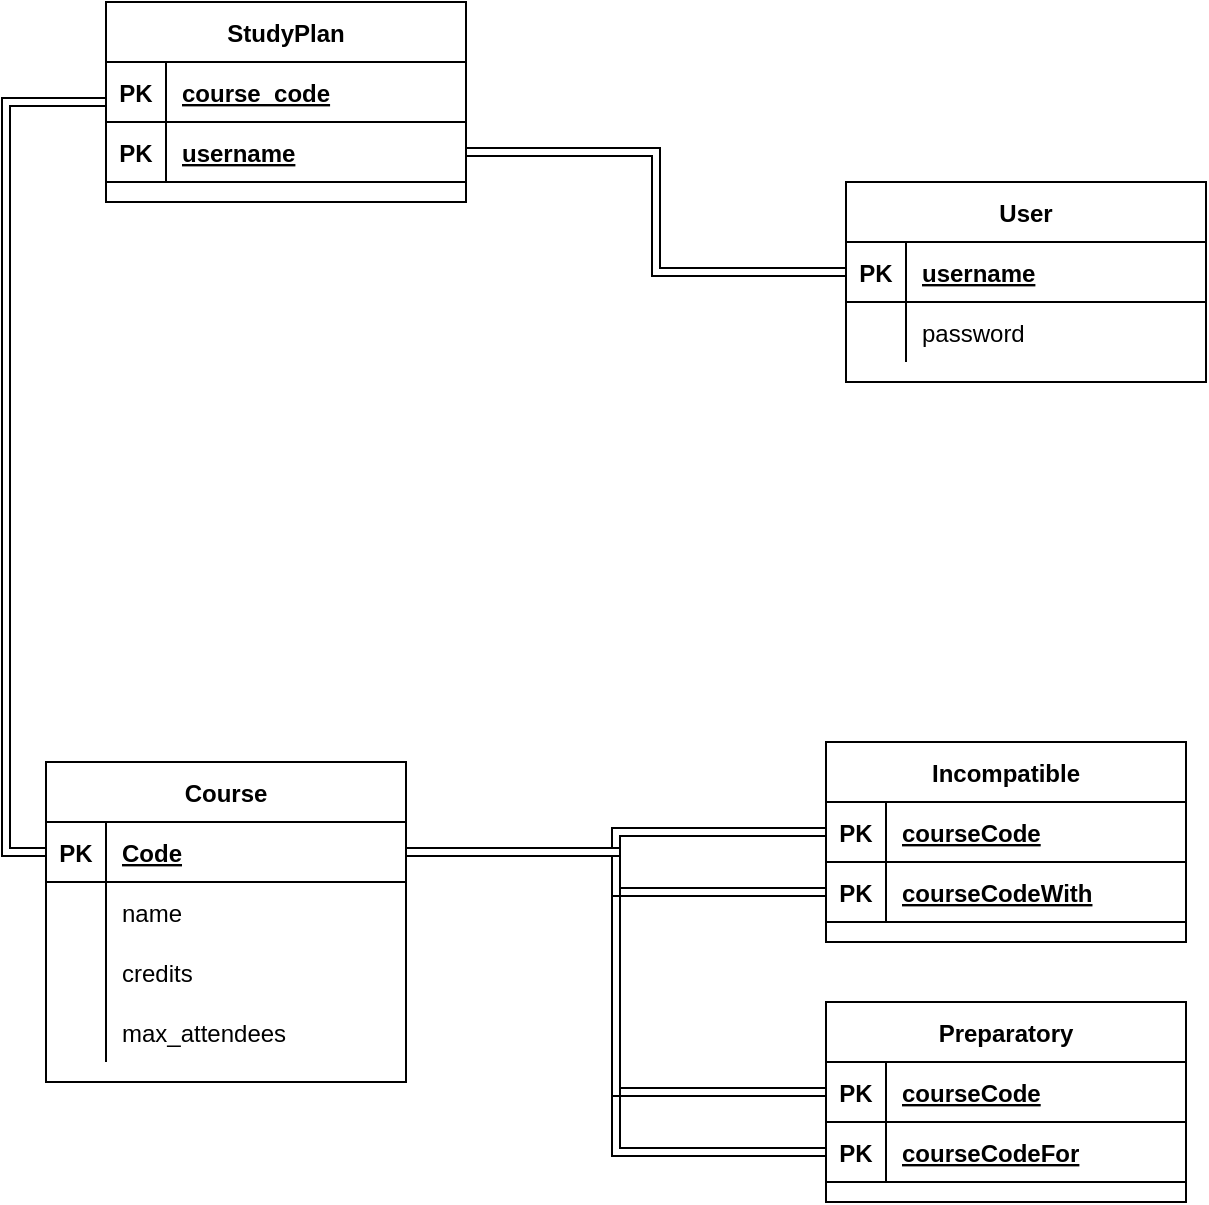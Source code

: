 <mxfile version="19.0.2" type="github">
  <diagram id="Dn7TwHJ3SE_YeNfg-z3B" name="Page-1">
    <mxGraphModel dx="1471" dy="1281" grid="1" gridSize="10" guides="1" tooltips="1" connect="1" arrows="1" fold="1" page="1" pageScale="1" pageWidth="827" pageHeight="1169" math="0" shadow="0">
      <root>
        <mxCell id="0" />
        <mxCell id="1" parent="0" />
        <mxCell id="DgQ__dt2AKvJvYFfZBxR-54" style="edgeStyle=orthogonalEdgeStyle;rounded=0;orthogonalLoop=1;jettySize=auto;html=1;endArrow=none;endFill=0;shape=link;exitX=0;exitY=0.5;exitDx=0;exitDy=0;entryX=0;entryY=0.5;entryDx=0;entryDy=0;" parent="1" source="DgQ__dt2AKvJvYFfZBxR-19" target="DgQ__dt2AKvJvYFfZBxR-47" edge="1">
          <mxGeometry relative="1" as="geometry">
            <mxPoint x="180" y="160" as="targetPoint" />
          </mxGeometry>
        </mxCell>
        <mxCell id="DgQ__dt2AKvJvYFfZBxR-18" value="Course" style="shape=table;startSize=30;container=1;collapsible=1;childLayout=tableLayout;fixedRows=1;rowLines=0;fontStyle=1;align=center;resizeLast=1;" parent="1" vertex="1">
          <mxGeometry x="90" y="440" width="180" height="160" as="geometry" />
        </mxCell>
        <mxCell id="DgQ__dt2AKvJvYFfZBxR-19" value="" style="shape=tableRow;horizontal=0;startSize=0;swimlaneHead=0;swimlaneBody=0;fillColor=none;collapsible=0;dropTarget=0;points=[[0,0.5],[1,0.5]];portConstraint=eastwest;top=0;left=0;right=0;bottom=1;" parent="DgQ__dt2AKvJvYFfZBxR-18" vertex="1">
          <mxGeometry y="30" width="180" height="30" as="geometry" />
        </mxCell>
        <mxCell id="DgQ__dt2AKvJvYFfZBxR-20" value="PK" style="shape=partialRectangle;connectable=0;fillColor=none;top=0;left=0;bottom=0;right=0;fontStyle=1;overflow=hidden;" parent="DgQ__dt2AKvJvYFfZBxR-19" vertex="1">
          <mxGeometry width="30" height="30" as="geometry">
            <mxRectangle width="30" height="30" as="alternateBounds" />
          </mxGeometry>
        </mxCell>
        <mxCell id="DgQ__dt2AKvJvYFfZBxR-21" value="Code" style="shape=partialRectangle;connectable=0;fillColor=none;top=0;left=0;bottom=0;right=0;align=left;spacingLeft=6;fontStyle=5;overflow=hidden;" parent="DgQ__dt2AKvJvYFfZBxR-19" vertex="1">
          <mxGeometry x="30" width="150" height="30" as="geometry">
            <mxRectangle width="150" height="30" as="alternateBounds" />
          </mxGeometry>
        </mxCell>
        <mxCell id="DgQ__dt2AKvJvYFfZBxR-22" value="" style="shape=tableRow;horizontal=0;startSize=0;swimlaneHead=0;swimlaneBody=0;fillColor=none;collapsible=0;dropTarget=0;points=[[0,0.5],[1,0.5]];portConstraint=eastwest;top=0;left=0;right=0;bottom=0;" parent="DgQ__dt2AKvJvYFfZBxR-18" vertex="1">
          <mxGeometry y="60" width="180" height="30" as="geometry" />
        </mxCell>
        <mxCell id="DgQ__dt2AKvJvYFfZBxR-23" value="" style="shape=partialRectangle;connectable=0;fillColor=none;top=0;left=0;bottom=0;right=0;editable=1;overflow=hidden;" parent="DgQ__dt2AKvJvYFfZBxR-22" vertex="1">
          <mxGeometry width="30" height="30" as="geometry">
            <mxRectangle width="30" height="30" as="alternateBounds" />
          </mxGeometry>
        </mxCell>
        <mxCell id="DgQ__dt2AKvJvYFfZBxR-24" value="name" style="shape=partialRectangle;connectable=0;fillColor=none;top=0;left=0;bottom=0;right=0;align=left;spacingLeft=6;overflow=hidden;" parent="DgQ__dt2AKvJvYFfZBxR-22" vertex="1">
          <mxGeometry x="30" width="150" height="30" as="geometry">
            <mxRectangle width="150" height="30" as="alternateBounds" />
          </mxGeometry>
        </mxCell>
        <mxCell id="DgQ__dt2AKvJvYFfZBxR-25" value="" style="shape=tableRow;horizontal=0;startSize=0;swimlaneHead=0;swimlaneBody=0;fillColor=none;collapsible=0;dropTarget=0;points=[[0,0.5],[1,0.5]];portConstraint=eastwest;top=0;left=0;right=0;bottom=0;" parent="DgQ__dt2AKvJvYFfZBxR-18" vertex="1">
          <mxGeometry y="90" width="180" height="30" as="geometry" />
        </mxCell>
        <mxCell id="DgQ__dt2AKvJvYFfZBxR-26" value="" style="shape=partialRectangle;connectable=0;fillColor=none;top=0;left=0;bottom=0;right=0;editable=1;overflow=hidden;" parent="DgQ__dt2AKvJvYFfZBxR-25" vertex="1">
          <mxGeometry width="30" height="30" as="geometry">
            <mxRectangle width="30" height="30" as="alternateBounds" />
          </mxGeometry>
        </mxCell>
        <mxCell id="DgQ__dt2AKvJvYFfZBxR-27" value="credits" style="shape=partialRectangle;connectable=0;fillColor=none;top=0;left=0;bottom=0;right=0;align=left;spacingLeft=6;overflow=hidden;" parent="DgQ__dt2AKvJvYFfZBxR-25" vertex="1">
          <mxGeometry x="30" width="150" height="30" as="geometry">
            <mxRectangle width="150" height="30" as="alternateBounds" />
          </mxGeometry>
        </mxCell>
        <mxCell id="DgQ__dt2AKvJvYFfZBxR-28" value="" style="shape=tableRow;horizontal=0;startSize=0;swimlaneHead=0;swimlaneBody=0;fillColor=none;collapsible=0;dropTarget=0;points=[[0,0.5],[1,0.5]];portConstraint=eastwest;top=0;left=0;right=0;bottom=0;" parent="DgQ__dt2AKvJvYFfZBxR-18" vertex="1">
          <mxGeometry y="120" width="180" height="30" as="geometry" />
        </mxCell>
        <mxCell id="DgQ__dt2AKvJvYFfZBxR-29" value="" style="shape=partialRectangle;connectable=0;fillColor=none;top=0;left=0;bottom=0;right=0;editable=1;overflow=hidden;" parent="DgQ__dt2AKvJvYFfZBxR-28" vertex="1">
          <mxGeometry width="30" height="30" as="geometry">
            <mxRectangle width="30" height="30" as="alternateBounds" />
          </mxGeometry>
        </mxCell>
        <mxCell id="DgQ__dt2AKvJvYFfZBxR-30" value="max_attendees" style="shape=partialRectangle;connectable=0;fillColor=none;top=0;left=0;bottom=0;right=0;align=left;spacingLeft=6;overflow=hidden;" parent="DgQ__dt2AKvJvYFfZBxR-28" vertex="1">
          <mxGeometry x="30" width="150" height="30" as="geometry">
            <mxRectangle width="150" height="30" as="alternateBounds" />
          </mxGeometry>
        </mxCell>
        <mxCell id="DgQ__dt2AKvJvYFfZBxR-31" value="User" style="shape=table;startSize=30;container=1;collapsible=1;childLayout=tableLayout;fixedRows=1;rowLines=0;fontStyle=1;align=center;resizeLast=1;" parent="1" vertex="1">
          <mxGeometry x="490" y="150" width="180" height="100" as="geometry" />
        </mxCell>
        <mxCell id="DgQ__dt2AKvJvYFfZBxR-32" value="" style="shape=tableRow;horizontal=0;startSize=0;swimlaneHead=0;swimlaneBody=0;fillColor=none;collapsible=0;dropTarget=0;points=[[0,0.5],[1,0.5]];portConstraint=eastwest;top=0;left=0;right=0;bottom=1;" parent="DgQ__dt2AKvJvYFfZBxR-31" vertex="1">
          <mxGeometry y="30" width="180" height="30" as="geometry" />
        </mxCell>
        <mxCell id="DgQ__dt2AKvJvYFfZBxR-33" value="PK" style="shape=partialRectangle;connectable=0;fillColor=none;top=0;left=0;bottom=0;right=0;fontStyle=1;overflow=hidden;" parent="DgQ__dt2AKvJvYFfZBxR-32" vertex="1">
          <mxGeometry width="30" height="30" as="geometry">
            <mxRectangle width="30" height="30" as="alternateBounds" />
          </mxGeometry>
        </mxCell>
        <mxCell id="DgQ__dt2AKvJvYFfZBxR-34" value="username" style="shape=partialRectangle;connectable=0;fillColor=none;top=0;left=0;bottom=0;right=0;align=left;spacingLeft=6;fontStyle=5;overflow=hidden;" parent="DgQ__dt2AKvJvYFfZBxR-32" vertex="1">
          <mxGeometry x="30" width="150" height="30" as="geometry">
            <mxRectangle width="150" height="30" as="alternateBounds" />
          </mxGeometry>
        </mxCell>
        <mxCell id="DgQ__dt2AKvJvYFfZBxR-41" value="" style="shape=tableRow;horizontal=0;startSize=0;swimlaneHead=0;swimlaneBody=0;fillColor=none;collapsible=0;dropTarget=0;points=[[0,0.5],[1,0.5]];portConstraint=eastwest;top=0;left=0;right=0;bottom=0;" parent="DgQ__dt2AKvJvYFfZBxR-31" vertex="1">
          <mxGeometry y="60" width="180" height="30" as="geometry" />
        </mxCell>
        <mxCell id="DgQ__dt2AKvJvYFfZBxR-42" value="" style="shape=partialRectangle;connectable=0;fillColor=none;top=0;left=0;bottom=0;right=0;editable=1;overflow=hidden;" parent="DgQ__dt2AKvJvYFfZBxR-41" vertex="1">
          <mxGeometry width="30" height="30" as="geometry">
            <mxRectangle width="30" height="30" as="alternateBounds" />
          </mxGeometry>
        </mxCell>
        <mxCell id="DgQ__dt2AKvJvYFfZBxR-43" value="password" style="shape=partialRectangle;connectable=0;fillColor=none;top=0;left=0;bottom=0;right=0;align=left;spacingLeft=6;overflow=hidden;" parent="DgQ__dt2AKvJvYFfZBxR-41" vertex="1">
          <mxGeometry x="30" width="150" height="30" as="geometry">
            <mxRectangle width="150" height="30" as="alternateBounds" />
          </mxGeometry>
        </mxCell>
        <mxCell id="DgQ__dt2AKvJvYFfZBxR-47" value="StudyPlan" style="shape=table;startSize=30;container=1;collapsible=1;childLayout=tableLayout;fixedRows=1;rowLines=0;fontStyle=1;align=center;resizeLast=1;" parent="1" vertex="1">
          <mxGeometry x="120" y="60" width="180" height="100" as="geometry" />
        </mxCell>
        <mxCell id="DgQ__dt2AKvJvYFfZBxR-48" value="" style="shape=tableRow;horizontal=0;startSize=0;swimlaneHead=0;swimlaneBody=0;fillColor=none;collapsible=0;dropTarget=0;points=[[0,0.5],[1,0.5]];portConstraint=eastwest;top=0;left=0;right=0;bottom=1;" parent="DgQ__dt2AKvJvYFfZBxR-47" vertex="1">
          <mxGeometry y="30" width="180" height="30" as="geometry" />
        </mxCell>
        <mxCell id="DgQ__dt2AKvJvYFfZBxR-49" value="PK" style="shape=partialRectangle;connectable=0;fillColor=none;top=0;left=0;bottom=0;right=0;fontStyle=1;overflow=hidden;" parent="DgQ__dt2AKvJvYFfZBxR-48" vertex="1">
          <mxGeometry width="30" height="30" as="geometry">
            <mxRectangle width="30" height="30" as="alternateBounds" />
          </mxGeometry>
        </mxCell>
        <mxCell id="DgQ__dt2AKvJvYFfZBxR-50" value="course_code" style="shape=partialRectangle;connectable=0;fillColor=none;top=0;left=0;bottom=0;right=0;align=left;spacingLeft=6;fontStyle=5;overflow=hidden;" parent="DgQ__dt2AKvJvYFfZBxR-48" vertex="1">
          <mxGeometry x="30" width="150" height="30" as="geometry">
            <mxRectangle width="150" height="30" as="alternateBounds" />
          </mxGeometry>
        </mxCell>
        <mxCell id="DgQ__dt2AKvJvYFfZBxR-55" value="" style="shape=tableRow;horizontal=0;startSize=0;swimlaneHead=0;swimlaneBody=0;fillColor=none;collapsible=0;dropTarget=0;points=[[0,0.5],[1,0.5]];portConstraint=eastwest;top=0;left=0;right=0;bottom=1;" parent="DgQ__dt2AKvJvYFfZBxR-47" vertex="1">
          <mxGeometry y="60" width="180" height="30" as="geometry" />
        </mxCell>
        <mxCell id="DgQ__dt2AKvJvYFfZBxR-56" value="PK" style="shape=partialRectangle;connectable=0;fillColor=none;top=0;left=0;bottom=0;right=0;fontStyle=1;overflow=hidden;" parent="DgQ__dt2AKvJvYFfZBxR-55" vertex="1">
          <mxGeometry width="30" height="30" as="geometry">
            <mxRectangle width="30" height="30" as="alternateBounds" />
          </mxGeometry>
        </mxCell>
        <mxCell id="DgQ__dt2AKvJvYFfZBxR-57" value="username" style="shape=partialRectangle;connectable=0;fillColor=none;top=0;left=0;bottom=0;right=0;align=left;spacingLeft=6;fontStyle=5;overflow=hidden;" parent="DgQ__dt2AKvJvYFfZBxR-55" vertex="1">
          <mxGeometry x="30" width="150" height="30" as="geometry">
            <mxRectangle width="150" height="30" as="alternateBounds" />
          </mxGeometry>
        </mxCell>
        <mxCell id="DgQ__dt2AKvJvYFfZBxR-58" style="edgeStyle=orthogonalEdgeStyle;shape=link;rounded=0;orthogonalLoop=1;jettySize=auto;html=1;entryX=1;entryY=0.75;entryDx=0;entryDy=0;endArrow=none;endFill=0;" parent="1" source="DgQ__dt2AKvJvYFfZBxR-32" target="DgQ__dt2AKvJvYFfZBxR-47" edge="1">
          <mxGeometry relative="1" as="geometry" />
        </mxCell>
        <mxCell id="DgQ__dt2AKvJvYFfZBxR-73" value="Incompatible" style="shape=table;startSize=30;container=1;collapsible=1;childLayout=tableLayout;fixedRows=1;rowLines=0;fontStyle=1;align=center;resizeLast=1;" parent="1" vertex="1">
          <mxGeometry x="480" y="430" width="180" height="100" as="geometry" />
        </mxCell>
        <mxCell id="DgQ__dt2AKvJvYFfZBxR-74" value="" style="shape=tableRow;horizontal=0;startSize=0;swimlaneHead=0;swimlaneBody=0;fillColor=none;collapsible=0;dropTarget=0;points=[[0,0.5],[1,0.5]];portConstraint=eastwest;top=0;left=0;right=0;bottom=1;" parent="DgQ__dt2AKvJvYFfZBxR-73" vertex="1">
          <mxGeometry y="30" width="180" height="30" as="geometry" />
        </mxCell>
        <mxCell id="DgQ__dt2AKvJvYFfZBxR-75" value="PK" style="shape=partialRectangle;connectable=0;fillColor=none;top=0;left=0;bottom=0;right=0;fontStyle=1;overflow=hidden;" parent="DgQ__dt2AKvJvYFfZBxR-74" vertex="1">
          <mxGeometry width="30" height="30" as="geometry">
            <mxRectangle width="30" height="30" as="alternateBounds" />
          </mxGeometry>
        </mxCell>
        <mxCell id="DgQ__dt2AKvJvYFfZBxR-76" value="courseCode" style="shape=partialRectangle;connectable=0;fillColor=none;top=0;left=0;bottom=0;right=0;align=left;spacingLeft=6;fontStyle=5;overflow=hidden;" parent="DgQ__dt2AKvJvYFfZBxR-74" vertex="1">
          <mxGeometry x="30" width="150" height="30" as="geometry">
            <mxRectangle width="150" height="30" as="alternateBounds" />
          </mxGeometry>
        </mxCell>
        <mxCell id="DgQ__dt2AKvJvYFfZBxR-77" value="" style="shape=tableRow;horizontal=0;startSize=0;swimlaneHead=0;swimlaneBody=0;fillColor=none;collapsible=0;dropTarget=0;points=[[0,0.5],[1,0.5]];portConstraint=eastwest;top=0;left=0;right=0;bottom=1;" parent="DgQ__dt2AKvJvYFfZBxR-73" vertex="1">
          <mxGeometry y="60" width="180" height="30" as="geometry" />
        </mxCell>
        <mxCell id="DgQ__dt2AKvJvYFfZBxR-78" value="PK" style="shape=partialRectangle;connectable=0;fillColor=none;top=0;left=0;bottom=0;right=0;fontStyle=1;overflow=hidden;" parent="DgQ__dt2AKvJvYFfZBxR-77" vertex="1">
          <mxGeometry width="30" height="30" as="geometry">
            <mxRectangle width="30" height="30" as="alternateBounds" />
          </mxGeometry>
        </mxCell>
        <mxCell id="DgQ__dt2AKvJvYFfZBxR-79" value="courseCodeWith" style="shape=partialRectangle;connectable=0;fillColor=none;top=0;left=0;bottom=0;right=0;align=left;spacingLeft=6;fontStyle=5;overflow=hidden;" parent="DgQ__dt2AKvJvYFfZBxR-77" vertex="1">
          <mxGeometry x="30" width="150" height="30" as="geometry">
            <mxRectangle width="150" height="30" as="alternateBounds" />
          </mxGeometry>
        </mxCell>
        <mxCell id="DgQ__dt2AKvJvYFfZBxR-80" style="edgeStyle=orthogonalEdgeStyle;shape=link;rounded=0;orthogonalLoop=1;jettySize=auto;html=1;entryX=0;entryY=0.5;entryDx=0;entryDy=0;endArrow=none;endFill=0;" parent="1" source="DgQ__dt2AKvJvYFfZBxR-19" target="DgQ__dt2AKvJvYFfZBxR-74" edge="1">
          <mxGeometry relative="1" as="geometry" />
        </mxCell>
        <mxCell id="DgQ__dt2AKvJvYFfZBxR-81" style="edgeStyle=orthogonalEdgeStyle;shape=link;rounded=0;orthogonalLoop=1;jettySize=auto;html=1;exitX=0;exitY=0.5;exitDx=0;exitDy=0;entryX=1;entryY=0.5;entryDx=0;entryDy=0;endArrow=none;endFill=0;" parent="1" source="DgQ__dt2AKvJvYFfZBxR-77" target="DgQ__dt2AKvJvYFfZBxR-19" edge="1">
          <mxGeometry relative="1" as="geometry" />
        </mxCell>
        <mxCell id="DgQ__dt2AKvJvYFfZBxR-90" style="edgeStyle=orthogonalEdgeStyle;shape=link;rounded=0;orthogonalLoop=1;jettySize=auto;html=1;exitX=0;exitY=0.75;exitDx=0;exitDy=0;entryX=1;entryY=0.5;entryDx=0;entryDy=0;endArrow=none;endFill=0;" parent="1" source="DgQ__dt2AKvJvYFfZBxR-82" target="DgQ__dt2AKvJvYFfZBxR-19" edge="1">
          <mxGeometry relative="1" as="geometry" />
        </mxCell>
        <mxCell id="DgQ__dt2AKvJvYFfZBxR-82" value="Preparatory" style="shape=table;startSize=30;container=1;collapsible=1;childLayout=tableLayout;fixedRows=1;rowLines=0;fontStyle=1;align=center;resizeLast=1;" parent="1" vertex="1">
          <mxGeometry x="480" y="560" width="180" height="100" as="geometry" />
        </mxCell>
        <mxCell id="DgQ__dt2AKvJvYFfZBxR-83" value="" style="shape=tableRow;horizontal=0;startSize=0;swimlaneHead=0;swimlaneBody=0;fillColor=none;collapsible=0;dropTarget=0;points=[[0,0.5],[1,0.5]];portConstraint=eastwest;top=0;left=0;right=0;bottom=1;" parent="DgQ__dt2AKvJvYFfZBxR-82" vertex="1">
          <mxGeometry y="30" width="180" height="30" as="geometry" />
        </mxCell>
        <mxCell id="DgQ__dt2AKvJvYFfZBxR-84" value="PK" style="shape=partialRectangle;connectable=0;fillColor=none;top=0;left=0;bottom=0;right=0;fontStyle=1;overflow=hidden;" parent="DgQ__dt2AKvJvYFfZBxR-83" vertex="1">
          <mxGeometry width="30" height="30" as="geometry">
            <mxRectangle width="30" height="30" as="alternateBounds" />
          </mxGeometry>
        </mxCell>
        <mxCell id="DgQ__dt2AKvJvYFfZBxR-85" value="courseCode" style="shape=partialRectangle;connectable=0;fillColor=none;top=0;left=0;bottom=0;right=0;align=left;spacingLeft=6;fontStyle=5;overflow=hidden;" parent="DgQ__dt2AKvJvYFfZBxR-83" vertex="1">
          <mxGeometry x="30" width="150" height="30" as="geometry">
            <mxRectangle width="150" height="30" as="alternateBounds" />
          </mxGeometry>
        </mxCell>
        <mxCell id="DgQ__dt2AKvJvYFfZBxR-86" value="" style="shape=tableRow;horizontal=0;startSize=0;swimlaneHead=0;swimlaneBody=0;fillColor=none;collapsible=0;dropTarget=0;points=[[0,0.5],[1,0.5]];portConstraint=eastwest;top=0;left=0;right=0;bottom=1;" parent="DgQ__dt2AKvJvYFfZBxR-82" vertex="1">
          <mxGeometry y="60" width="180" height="30" as="geometry" />
        </mxCell>
        <mxCell id="DgQ__dt2AKvJvYFfZBxR-87" value="PK" style="shape=partialRectangle;connectable=0;fillColor=none;top=0;left=0;bottom=0;right=0;fontStyle=1;overflow=hidden;" parent="DgQ__dt2AKvJvYFfZBxR-86" vertex="1">
          <mxGeometry width="30" height="30" as="geometry">
            <mxRectangle width="30" height="30" as="alternateBounds" />
          </mxGeometry>
        </mxCell>
        <mxCell id="DgQ__dt2AKvJvYFfZBxR-88" value="courseCodeFor" style="shape=partialRectangle;connectable=0;fillColor=none;top=0;left=0;bottom=0;right=0;align=left;spacingLeft=6;fontStyle=5;overflow=hidden;" parent="DgQ__dt2AKvJvYFfZBxR-86" vertex="1">
          <mxGeometry x="30" width="150" height="30" as="geometry">
            <mxRectangle width="150" height="30" as="alternateBounds" />
          </mxGeometry>
        </mxCell>
        <mxCell id="DgQ__dt2AKvJvYFfZBxR-89" style="edgeStyle=orthogonalEdgeStyle;shape=link;rounded=0;orthogonalLoop=1;jettySize=auto;html=1;entryX=1;entryY=0.5;entryDx=0;entryDy=0;endArrow=none;endFill=0;" parent="1" source="DgQ__dt2AKvJvYFfZBxR-83" target="DgQ__dt2AKvJvYFfZBxR-19" edge="1">
          <mxGeometry relative="1" as="geometry" />
        </mxCell>
      </root>
    </mxGraphModel>
  </diagram>
</mxfile>
